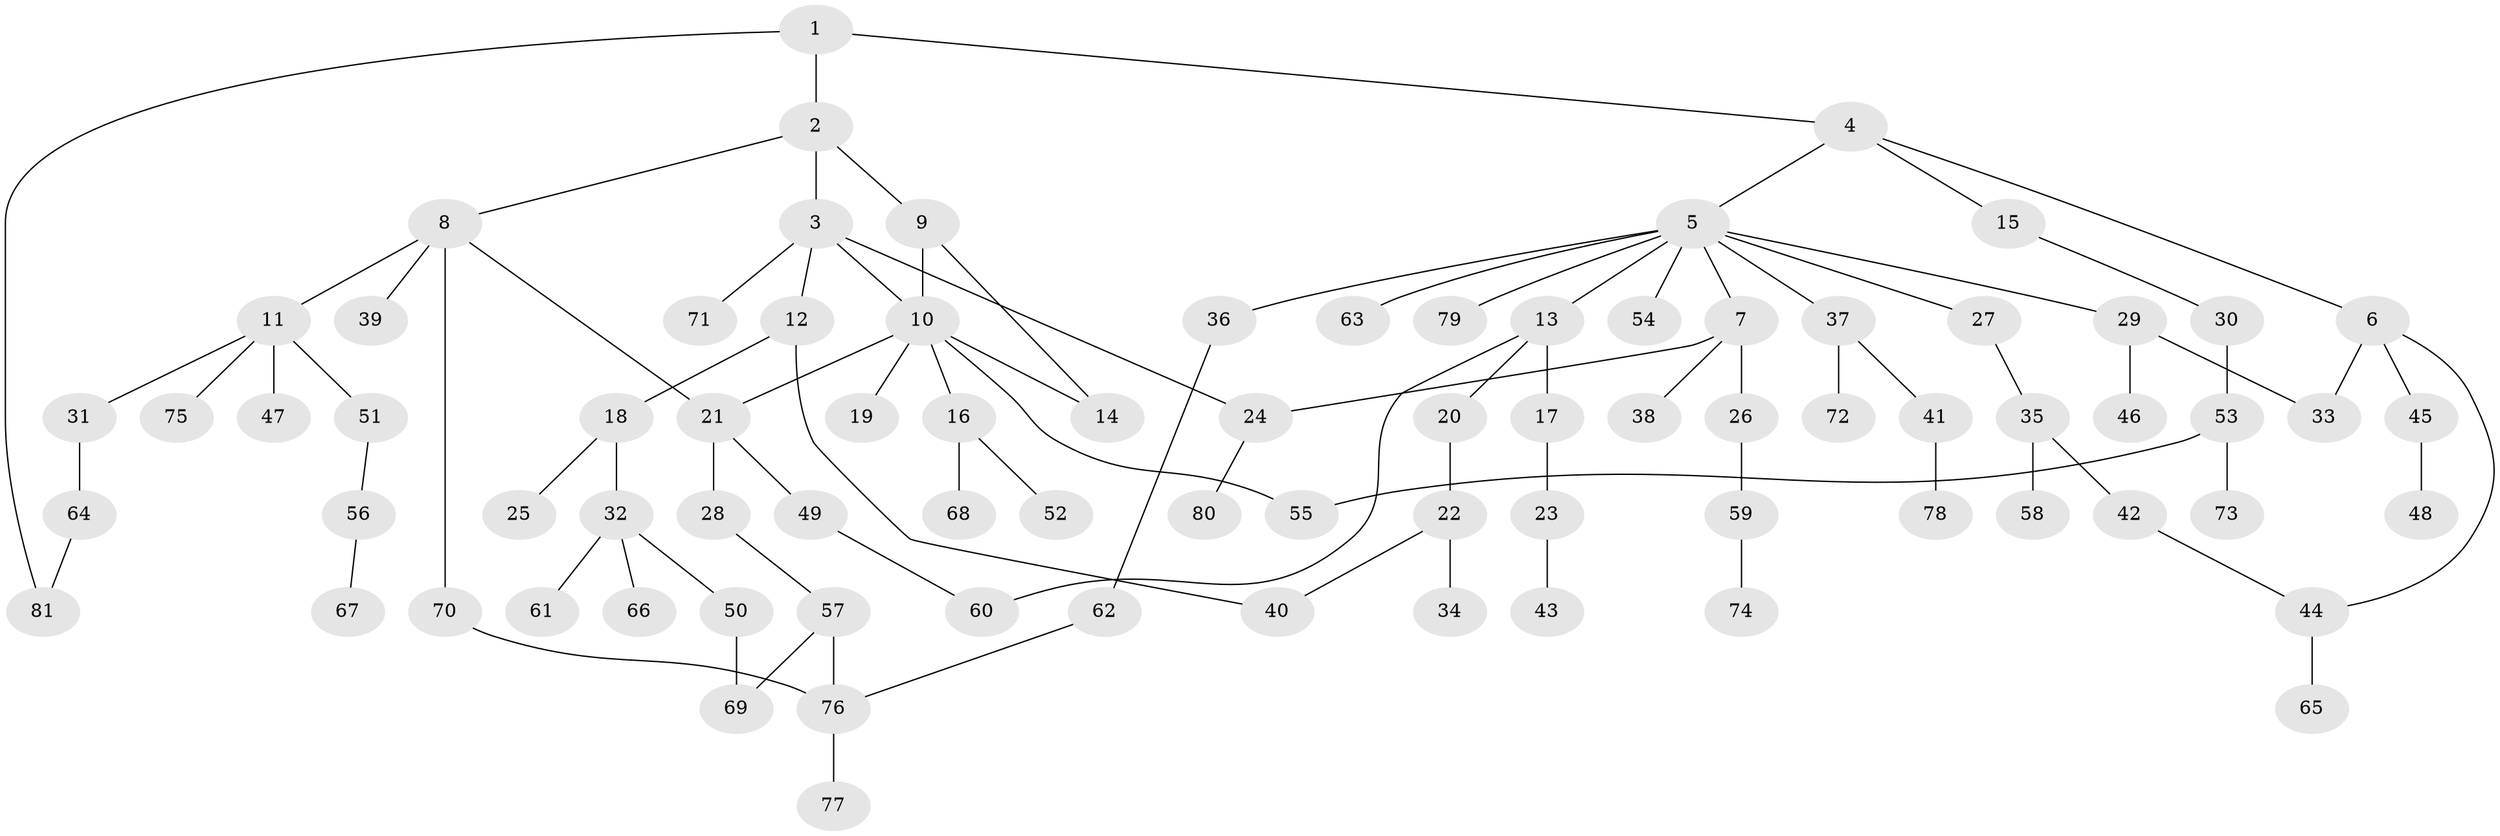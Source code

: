 // Generated by graph-tools (version 1.1) at 2025/25/03/09/25 03:25:30]
// undirected, 81 vertices, 93 edges
graph export_dot {
graph [start="1"]
  node [color=gray90,style=filled];
  1;
  2;
  3;
  4;
  5;
  6;
  7;
  8;
  9;
  10;
  11;
  12;
  13;
  14;
  15;
  16;
  17;
  18;
  19;
  20;
  21;
  22;
  23;
  24;
  25;
  26;
  27;
  28;
  29;
  30;
  31;
  32;
  33;
  34;
  35;
  36;
  37;
  38;
  39;
  40;
  41;
  42;
  43;
  44;
  45;
  46;
  47;
  48;
  49;
  50;
  51;
  52;
  53;
  54;
  55;
  56;
  57;
  58;
  59;
  60;
  61;
  62;
  63;
  64;
  65;
  66;
  67;
  68;
  69;
  70;
  71;
  72;
  73;
  74;
  75;
  76;
  77;
  78;
  79;
  80;
  81;
  1 -- 2;
  1 -- 4;
  1 -- 81;
  2 -- 3;
  2 -- 8;
  2 -- 9;
  3 -- 12;
  3 -- 24;
  3 -- 71;
  3 -- 10;
  4 -- 5;
  4 -- 6;
  4 -- 15;
  5 -- 7;
  5 -- 13;
  5 -- 27;
  5 -- 29;
  5 -- 36;
  5 -- 37;
  5 -- 54;
  5 -- 63;
  5 -- 79;
  6 -- 44;
  6 -- 45;
  6 -- 33;
  7 -- 26;
  7 -- 38;
  7 -- 24;
  8 -- 11;
  8 -- 39;
  8 -- 70;
  8 -- 21;
  9 -- 10;
  9 -- 14;
  10 -- 16;
  10 -- 19;
  10 -- 21;
  10 -- 14;
  10 -- 55;
  11 -- 31;
  11 -- 47;
  11 -- 51;
  11 -- 75;
  12 -- 18;
  12 -- 40;
  13 -- 17;
  13 -- 20;
  13 -- 60;
  15 -- 30;
  16 -- 52;
  16 -- 68;
  17 -- 23;
  18 -- 25;
  18 -- 32;
  20 -- 22;
  21 -- 28;
  21 -- 49;
  22 -- 34;
  22 -- 40;
  23 -- 43;
  24 -- 80;
  26 -- 59;
  27 -- 35;
  28 -- 57;
  29 -- 33;
  29 -- 46;
  30 -- 53;
  31 -- 64;
  32 -- 50;
  32 -- 61;
  32 -- 66;
  35 -- 42;
  35 -- 58;
  36 -- 62;
  37 -- 41;
  37 -- 72;
  41 -- 78;
  42 -- 44;
  44 -- 65;
  45 -- 48;
  49 -- 60;
  50 -- 69;
  51 -- 56;
  53 -- 55;
  53 -- 73;
  56 -- 67;
  57 -- 76;
  57 -- 69;
  59 -- 74;
  62 -- 76;
  64 -- 81;
  70 -- 76;
  76 -- 77;
}
